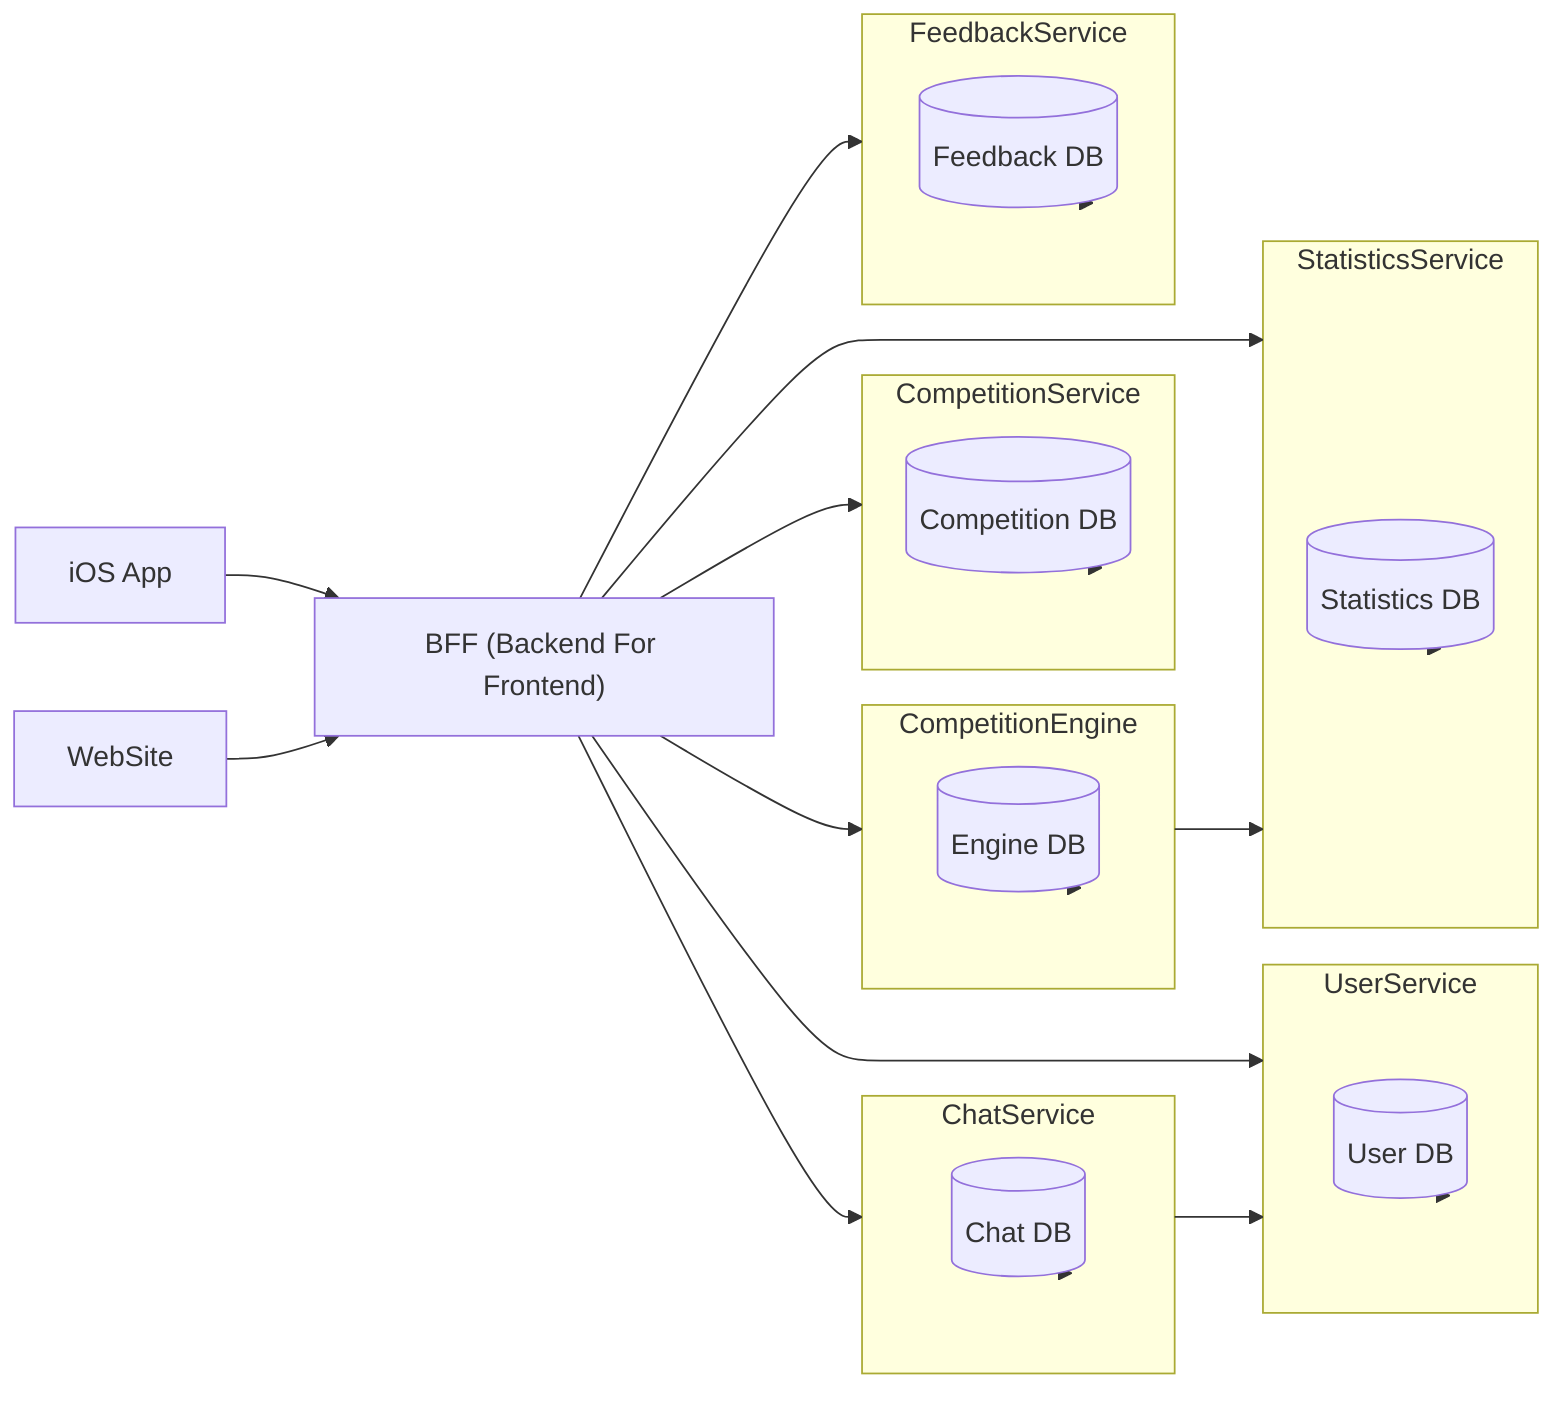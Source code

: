 flowchart LR
    %% Клиентские приложения
    IOS["iOS App"]
    Web["WebSite"]
    BFF["BFF (Backend For Frontend)"]

    %% Вызовы с приложений
    IOS --> BFF
    Web --> BFF

    %% Микросервисы и их БД
    subgraph UserService ["UserService"]
        UserDB[("User DB")]
    end
    subgraph ChatService ["ChatService"]
        ChatDB[("Chat DB")]
    end
    subgraph CompetitionService ["CompetitionService"]
        CompetitionDB[("Competition DB")]
    end
    subgraph CompetitionEngine ["CompetitionEngine"]
        EngineDB[("Engine DB")]
    end
    subgraph StatisticsService ["StatisticsService"]
        StatisticsDB[("Statistics DB")]
    end
    subgraph FeedbackService ["FeedbackService"]
        FeedbackDB[("Feedback DB")]
    end

    %% BFF → сервисы
    BFF --> UserService
    BFF --> CompetitionService
    BFF --> ChatService
    BFF --> StatisticsService
    BFF --> FeedbackService
    BFF --> CompetitionEngine

    %% Сервисы и их БД
    UserService --> UserDB
    ChatService --> ChatDB
    CompetitionService --> CompetitionDB
    CompetitionEngine --> EngineDB
    StatisticsService --> StatisticsDB
    FeedbackService --> FeedbackDB

    %% Новое: Engine → Statistic
    CompetitionEngine --> StatisticsService

    %% Существующая связь
    ChatService --> UserService